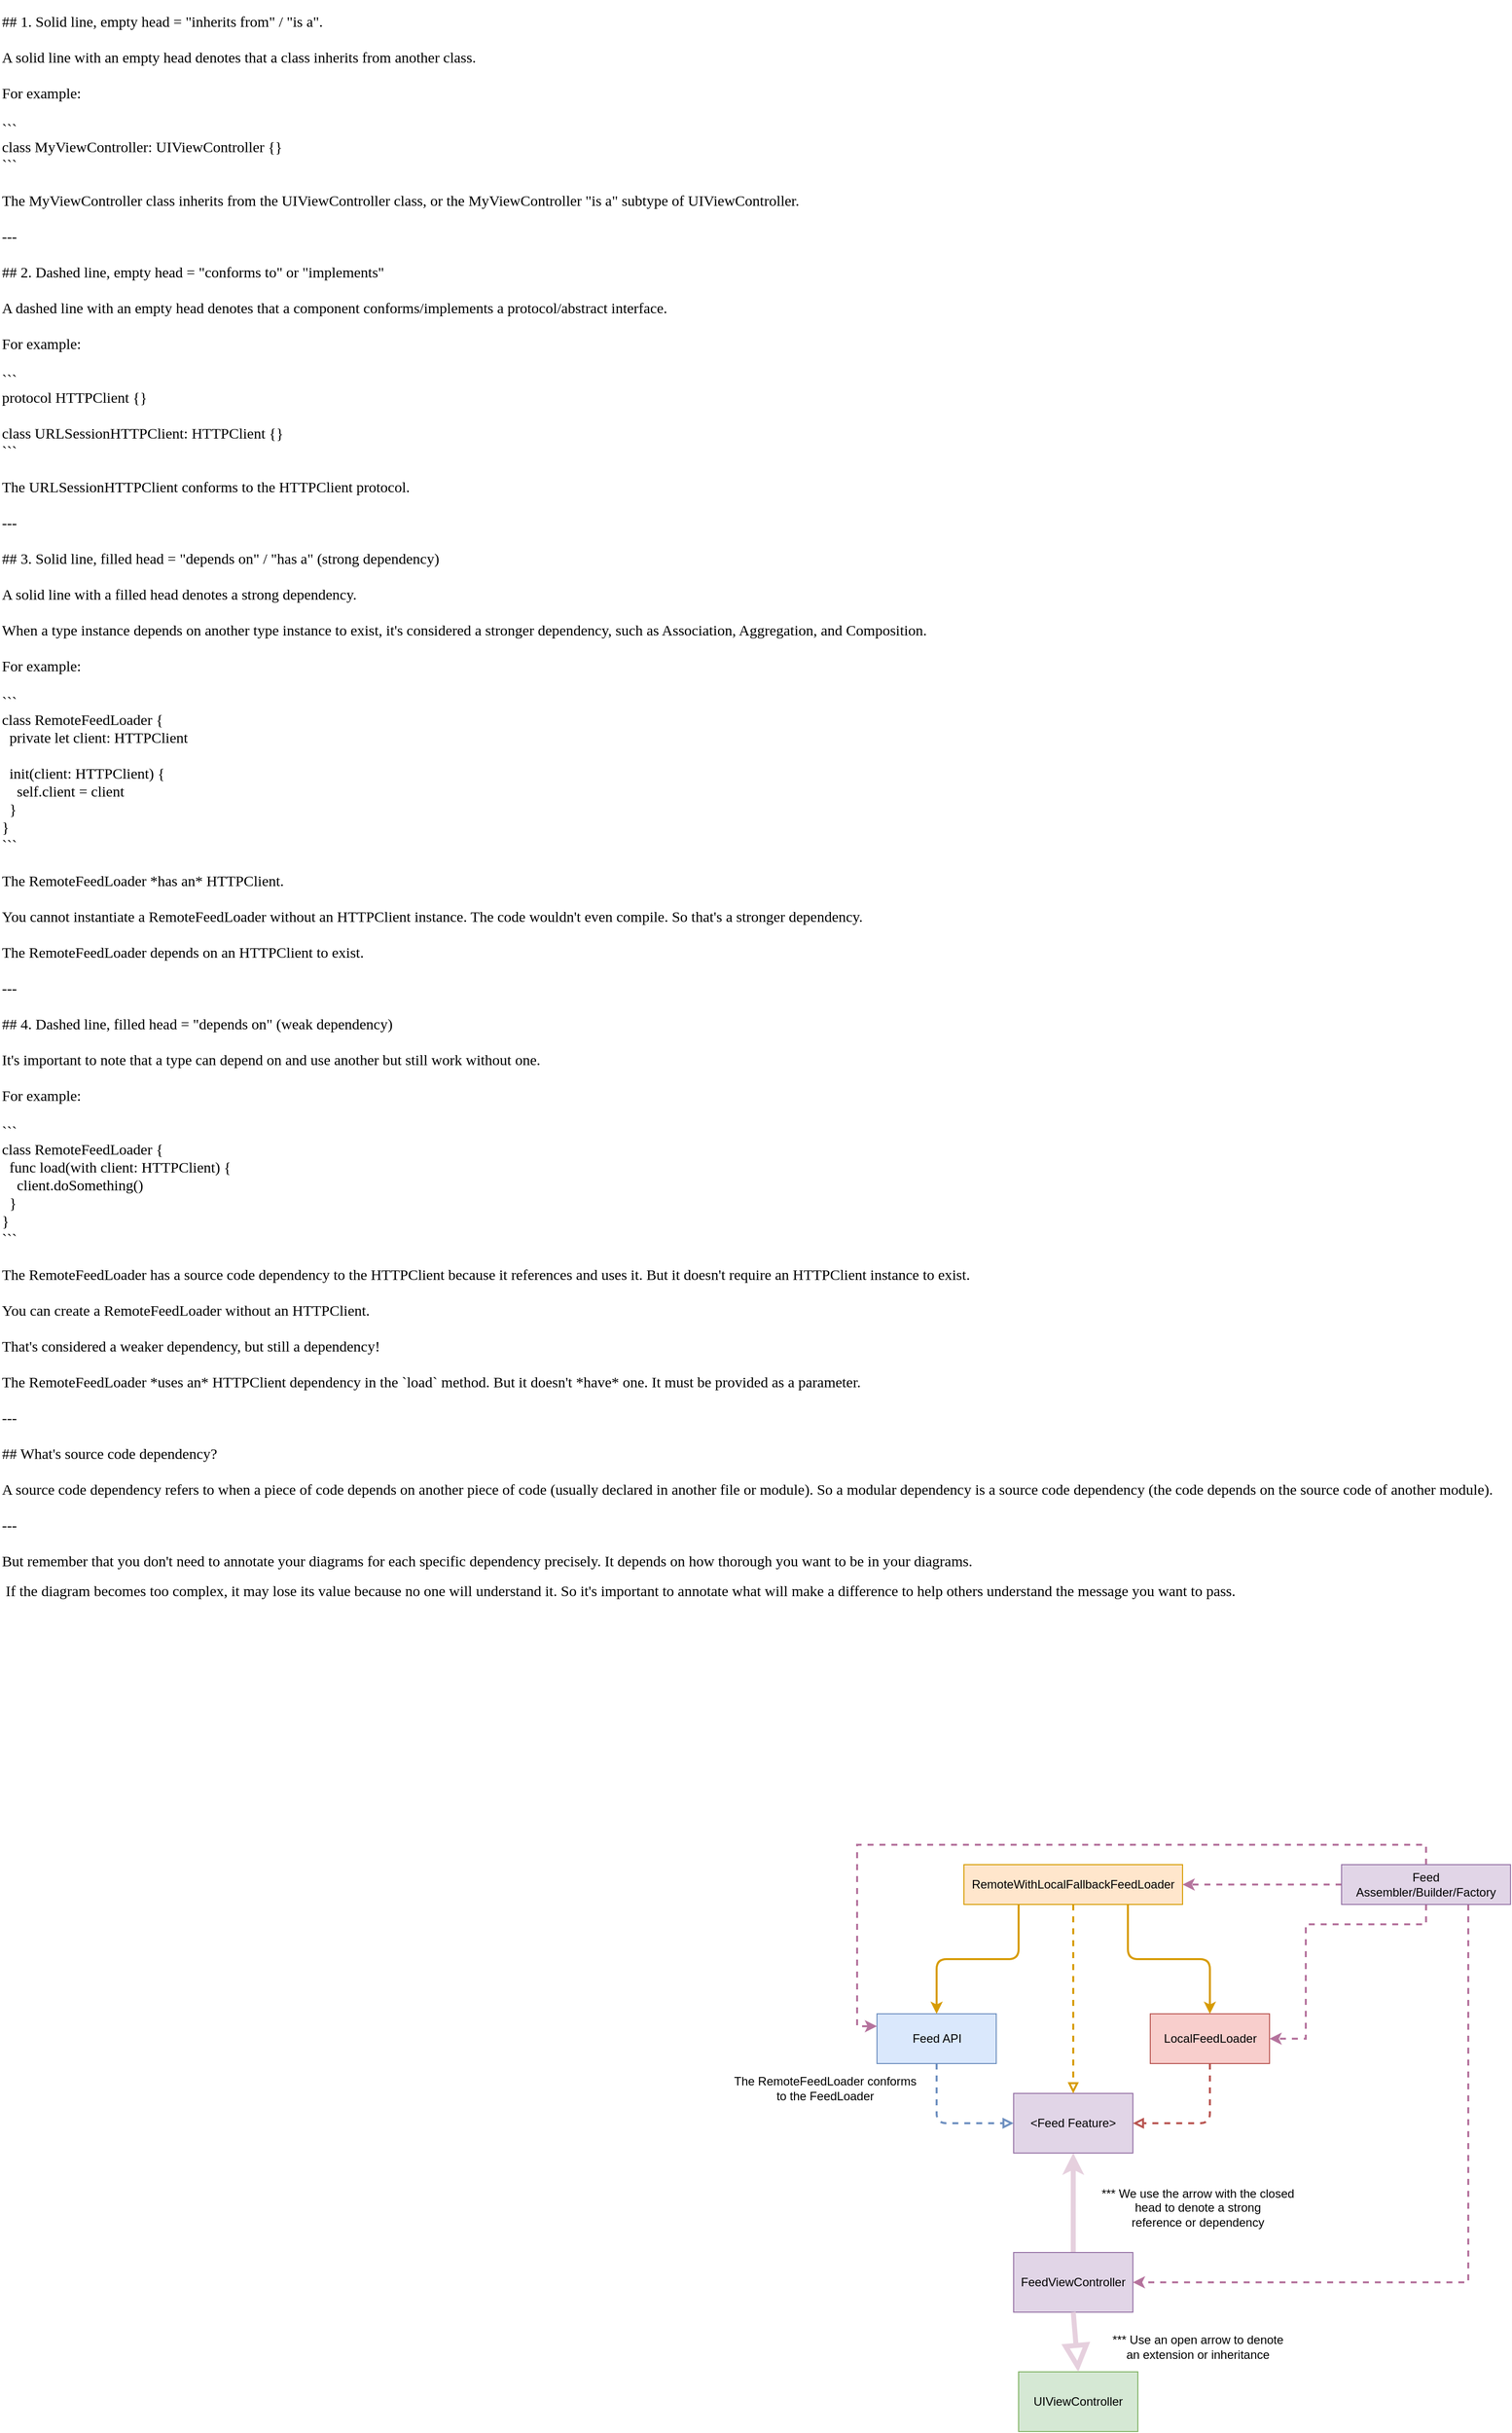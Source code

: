 <mxfile version="14.6.13" type="device" pages="2"><diagram id="Mxpg6Qj-fY8JsmYjzxzf" name="Dependency Diagram"><mxGraphModel dx="2806" dy="3092" grid="1" gridSize="10" guides="1" tooltips="1" connect="1" arrows="1" fold="1" page="1" pageScale="1" pageWidth="850" pageHeight="1100" math="0" shadow="0"><root><mxCell id="0"/><mxCell id="1" parent="0"/><mxCell id="8_PfhVu0z1Rvn5VG95TO-14" style="edgeStyle=orthogonalEdgeStyle;rounded=1;jumpSize=10;orthogonalLoop=1;jettySize=auto;html=1;exitX=0.5;exitY=0;exitDx=0;exitDy=0;entryX=0.5;entryY=1;entryDx=0;entryDy=0;strokeColor=#E6D0DE;strokeWidth=5;" parent="1" source="8_PfhVu0z1Rvn5VG95TO-1" target="8_PfhVu0z1Rvn5VG95TO-11" edge="1"><mxGeometry relative="1" as="geometry"/></mxCell><mxCell id="8_PfhVu0z1Rvn5VG95TO-1" value="FeedViewController" style="rounded=0;whiteSpace=wrap;html=1;fillColor=#e1d5e7;strokeColor=#9673a6;" parent="1" vertex="1"><mxGeometry x="-240" y="830" width="120" height="60" as="geometry"/></mxCell><mxCell id="8_PfhVu0z1Rvn5VG95TO-2" value="UIViewController" style="rounded=0;whiteSpace=wrap;html=1;fillColor=#d5e8d4;strokeColor=#82b366;" parent="1" vertex="1"><mxGeometry x="-235" y="950" width="120" height="60" as="geometry"/></mxCell><mxCell id="8_PfhVu0z1Rvn5VG95TO-7" value="" style="endArrow=block;endSize=16;endFill=0;html=1;exitX=0.5;exitY=1;exitDx=0;exitDy=0;entryX=0.5;entryY=0;entryDx=0;entryDy=0;entryPerimeter=0;strokeColor=#E6D0DE;jumpSize=10;strokeWidth=5;" parent="1" source="8_PfhVu0z1Rvn5VG95TO-1" target="8_PfhVu0z1Rvn5VG95TO-2" edge="1"><mxGeometry width="160" relative="1" as="geometry"><mxPoint x="-150" y="940" as="sourcePoint"/><mxPoint x="10" y="940" as="targetPoint"/></mxGeometry></mxCell><mxCell id="8_PfhVu0z1Rvn5VG95TO-11" value="&amp;lt;Feed Feature&amp;gt;" style="rounded=0;whiteSpace=wrap;html=1;fillColor=#e1d5e7;strokeColor=#9673a6;" parent="1" vertex="1"><mxGeometry x="-240" y="670" width="120" height="60" as="geometry"/></mxCell><mxCell id="8_PfhVu0z1Rvn5VG95TO-15" value="*** We use the arrow with the closed &lt;br&gt;head to denote a strong &lt;br&gt;reference or dependency" style="text;html=1;align=center;verticalAlign=middle;resizable=0;points=[];autosize=1;strokeColor=none;" parent="1" vertex="1"><mxGeometry x="-160" y="760" width="210" height="50" as="geometry"/></mxCell><mxCell id="8_PfhVu0z1Rvn5VG95TO-17" value="*** Use an open arrow to denote&lt;br&gt;an extension or inheritance" style="text;html=1;align=center;verticalAlign=middle;resizable=0;points=[];autosize=1;strokeColor=none;" parent="1" vertex="1"><mxGeometry x="-150" y="910" width="190" height="30" as="geometry"/></mxCell><mxCell id="8_PfhVu0z1Rvn5VG95TO-20" style="edgeStyle=orthogonalEdgeStyle;rounded=1;jumpSize=10;orthogonalLoop=1;jettySize=auto;html=1;entryX=0;entryY=0.5;entryDx=0;entryDy=0;strokeColor=#6c8ebf;strokeWidth=2;exitX=0.5;exitY=1;exitDx=0;exitDy=0;dashed=1;fillColor=#dae8fc;endArrow=block;endFill=0;" parent="1" source="8_PfhVu0z1Rvn5VG95TO-19" target="8_PfhVu0z1Rvn5VG95TO-11" edge="1"><mxGeometry relative="1" as="geometry"/></mxCell><mxCell id="8_PfhVu0z1Rvn5VG95TO-19" value="Feed API" style="rounded=0;whiteSpace=wrap;html=1;fillColor=#dae8fc;strokeColor=#6c8ebf;" parent="1" vertex="1"><mxGeometry x="-377.5" y="590" width="120" height="50" as="geometry"/></mxCell><mxCell id="8_PfhVu0z1Rvn5VG95TO-22" value="The RemoteFeedLoader conforms&lt;br&gt;to the FeedLoader" style="text;html=1;align=center;verticalAlign=middle;resizable=0;points=[];autosize=1;strokeColor=none;" parent="1" vertex="1"><mxGeometry x="-530" y="650" width="200" height="30" as="geometry"/></mxCell><mxCell id="8_PfhVu0z1Rvn5VG95TO-23" value="LocalFeedLoader" style="rounded=0;whiteSpace=wrap;html=1;fillColor=#f8cecc;strokeColor=#b85450;" parent="1" vertex="1"><mxGeometry x="-102.5" y="590" width="120" height="50" as="geometry"/></mxCell><mxCell id="8_PfhVu0z1Rvn5VG95TO-24" style="edgeStyle=orthogonalEdgeStyle;rounded=1;jumpSize=10;orthogonalLoop=1;jettySize=auto;html=1;entryX=1;entryY=0.5;entryDx=0;entryDy=0;strokeColor=#b85450;strokeWidth=2;exitX=0.5;exitY=1;exitDx=0;exitDy=0;dashed=1;fillColor=#f8cecc;endArrow=block;endFill=0;" parent="1" source="8_PfhVu0z1Rvn5VG95TO-23" target="8_PfhVu0z1Rvn5VG95TO-11" edge="1"><mxGeometry relative="1" as="geometry"><mxPoint x="-65" y="640" as="sourcePoint"/><mxPoint x="15" y="730" as="targetPoint"/></mxGeometry></mxCell><mxCell id="8_PfhVu0z1Rvn5VG95TO-26" style="edgeStyle=orthogonalEdgeStyle;rounded=1;jumpSize=10;orthogonalLoop=1;jettySize=auto;html=1;exitX=0.25;exitY=1;exitDx=0;exitDy=0;entryX=0.5;entryY=0;entryDx=0;entryDy=0;endArrow=classic;endFill=1;strokeColor=#d79b00;strokeWidth=2;fillColor=#ffe6cc;" parent="1" source="8_PfhVu0z1Rvn5VG95TO-25" target="8_PfhVu0z1Rvn5VG95TO-19" edge="1"><mxGeometry relative="1" as="geometry"/></mxCell><mxCell id="8_PfhVu0z1Rvn5VG95TO-27" style="edgeStyle=orthogonalEdgeStyle;rounded=1;jumpSize=10;orthogonalLoop=1;jettySize=auto;html=1;exitX=0.75;exitY=1;exitDx=0;exitDy=0;endArrow=classic;endFill=1;strokeColor=#d79b00;strokeWidth=2;fillColor=#ffe6cc;" parent="1" source="8_PfhVu0z1Rvn5VG95TO-25" target="8_PfhVu0z1Rvn5VG95TO-23" edge="1"><mxGeometry relative="1" as="geometry"/></mxCell><mxCell id="8_PfhVu0z1Rvn5VG95TO-28" style="edgeStyle=orthogonalEdgeStyle;rounded=1;jumpSize=10;orthogonalLoop=1;jettySize=auto;html=1;exitX=0.5;exitY=1;exitDx=0;exitDy=0;entryX=0.5;entryY=0;entryDx=0;entryDy=0;dashed=1;endArrow=block;endFill=0;strokeColor=#d79b00;strokeWidth=2;fillColor=#ffe6cc;" parent="1" source="8_PfhVu0z1Rvn5VG95TO-25" target="8_PfhVu0z1Rvn5VG95TO-11" edge="1"><mxGeometry relative="1" as="geometry"/></mxCell><mxCell id="8_PfhVu0z1Rvn5VG95TO-25" value="RemoteWithLocalFallbackFeedLoader" style="rounded=0;whiteSpace=wrap;html=1;fillColor=#ffe6cc;strokeColor=#d79b00;" parent="1" vertex="1"><mxGeometry x="-290" y="440" width="220" height="40" as="geometry"/></mxCell><mxCell id="O631bWviys5O1HESUV9F-1" value="&lt;pre&gt;&lt;span style=&quot;font-family: &amp;#34;proxima&amp;#34; ; font-size: 15px&quot;&gt;## 1. Solid line, empty head = &quot;inherits from&quot; / &quot;is a&quot;.&lt;br&gt;&lt;br&gt;A solid line with an empty head denotes that a class inherits from another class.&lt;br&gt;&lt;br&gt;For example:&lt;br&gt;&lt;br&gt;```&lt;br&gt;class MyViewController: UIViewController {}&lt;br&gt;```&lt;br&gt;&lt;br&gt;The MyViewController class inherits from the UIViewController class, or the MyViewController &quot;is a&quot; subtype of UIViewController.&lt;br&gt;&lt;br&gt;---&lt;br&gt;&lt;br&gt;## 2. Dashed line, empty head = &quot;conforms to&quot; or &quot;implements&quot;&lt;br&gt;&lt;br&gt;A dashed line with an empty head denotes that a component conforms/implements a protocol/abstract interface.&lt;br&gt;&lt;br&gt;For example:&lt;br&gt;&lt;br&gt;```&lt;br&gt;protocol HTTPClient {}&lt;br&gt;&lt;br&gt;class URLSessionHTTPClient: HTTPClient {}&lt;br&gt;```&lt;br&gt;&lt;br&gt;The URLSessionHTTPClient conforms to the HTTPClient protocol.&lt;br&gt;&lt;br&gt;---&lt;br&gt;&lt;br&gt;## 3. Solid line, filled head = &quot;depends on&quot; / &quot;has a&quot; (strong dependency)&lt;br&gt;&lt;br&gt;A solid line with a filled head denotes a strong dependency. &lt;br&gt;&lt;br&gt;When a type instance depends on another type instance to exist, it's considered a stronger dependency, such as Association, Aggregation, and Composition.&lt;br&gt;&lt;br&gt;For example:&lt;br&gt;&lt;br&gt;```&lt;br&gt;class RemoteFeedLoader {&lt;br&gt;  private let client: HTTPClient&lt;br&gt;&#9;&lt;br&gt;  init(client: HTTPClient) {&lt;br&gt;    self.client = client&lt;br&gt;  }&lt;br&gt;}&lt;br&gt;```&lt;br&gt;&lt;br&gt;The RemoteFeedLoader *has an* HTTPClient.&lt;br&gt;&lt;br&gt;You cannot instantiate a RemoteFeedLoader without an HTTPClient instance. The code wouldn't even compile. So that's a stronger dependency.&lt;br&gt;&lt;br&gt;The RemoteFeedLoader depends on an HTTPClient to exist.&lt;br&gt;&lt;br&gt;---&lt;br&gt;&lt;br&gt;## 4. Dashed line, filled head = &quot;depends on&quot; (weak dependency)&lt;br&gt;&lt;br&gt;It's important to note that a type can depend on and use another but still work without one.&lt;br&gt;&lt;br&gt;For example:&lt;br&gt;&lt;br&gt;```&lt;br&gt;class RemoteFeedLoader {&lt;br&gt;  func load(with client: HTTPClient) {&lt;br&gt;    client.doSomething()&lt;br&gt;  }&lt;br&gt;}&lt;br&gt;```&lt;br&gt;&lt;br&gt;The RemoteFeedLoader has a source code dependency to the HTTPClient because it references and uses it. But it doesn't require an HTTPClient instance to exist.&lt;br&gt;&lt;br&gt;You can create a RemoteFeedLoader without an HTTPClient.&lt;br&gt;&lt;br&gt;That's considered a weaker dependency, but still a dependency!&lt;br&gt;&lt;br&gt;The RemoteFeedLoader *uses an* HTTPClient dependency in the `load` method. But it doesn't *have* one. It must be provided as a parameter.&lt;br&gt;&lt;br&gt;---&lt;br&gt;&lt;br&gt;## What's source code dependency?&lt;br&gt;&lt;br&gt;A source code dependency refers to when a piece of code depends on another piece of code (usually declared in another file or module). So a modular dependency is a source code dependency (the code depends on the source code of another module).&lt;br&gt;&lt;br&gt;---&lt;br&gt;&lt;br&gt;But remember that you don't need to annotate your diagrams for each specific dependency precisely. It depends on how thorough you want to be in your diagrams.&lt;/span&gt;&lt;/pre&gt;&lt;pre&gt;&lt;span style=&quot;font-family: &amp;#34;proxima&amp;#34; ; font-size: 15px&quot;&gt; If the diagram becomes too complex, it may lose its value because no one will understand it. So it's important to annotate what will make a difference to help others understand the message you want to pass.&lt;/span&gt;&lt;/pre&gt;" style="text;html=1;align=left;verticalAlign=middle;resizable=0;points=[];autosize=1;strokeColor=none;" parent="1" vertex="1"><mxGeometry x="-1260" y="-1260" width="1510" height="1270" as="geometry"/></mxCell><mxCell id="O631bWviys5O1HESUV9F-4" style="edgeStyle=orthogonalEdgeStyle;rounded=0;orthogonalLoop=1;jettySize=auto;html=1;entryX=1;entryY=0.5;entryDx=0;entryDy=0;dashed=1;strokeColor=#B5739D;strokeWidth=2;" parent="1" source="O631bWviys5O1HESUV9F-3" target="8_PfhVu0z1Rvn5VG95TO-25" edge="1"><mxGeometry relative="1" as="geometry"/></mxCell><mxCell id="O631bWviys5O1HESUV9F-5" style="edgeStyle=orthogonalEdgeStyle;rounded=0;orthogonalLoop=1;jettySize=auto;html=1;dashed=1;strokeColor=#B5739D;entryX=1;entryY=0.5;entryDx=0;entryDy=0;strokeWidth=2;" parent="1" source="O631bWviys5O1HESUV9F-3" target="8_PfhVu0z1Rvn5VG95TO-23" edge="1"><mxGeometry relative="1" as="geometry"><mxPoint x="170" y="620.0" as="targetPoint"/><Array as="points"><mxPoint x="175" y="500"/><mxPoint x="54" y="500"/><mxPoint x="54" y="615"/></Array></mxGeometry></mxCell><mxCell id="O631bWviys5O1HESUV9F-6" style="edgeStyle=orthogonalEdgeStyle;rounded=0;orthogonalLoop=1;jettySize=auto;html=1;exitX=0.75;exitY=1;exitDx=0;exitDy=0;entryX=1;entryY=0.5;entryDx=0;entryDy=0;dashed=1;strokeColor=#B5739D;strokeWidth=2;" parent="1" source="O631bWviys5O1HESUV9F-3" target="8_PfhVu0z1Rvn5VG95TO-1" edge="1"><mxGeometry relative="1" as="geometry"/></mxCell><mxCell id="O631bWviys5O1HESUV9F-7" style="edgeStyle=orthogonalEdgeStyle;rounded=0;orthogonalLoop=1;jettySize=auto;html=1;exitX=0.5;exitY=0;exitDx=0;exitDy=0;entryX=0;entryY=0.25;entryDx=0;entryDy=0;dashed=1;strokeColor=#B5739D;strokeWidth=2;" parent="1" source="O631bWviys5O1HESUV9F-3" target="8_PfhVu0z1Rvn5VG95TO-19" edge="1"><mxGeometry relative="1" as="geometry"/></mxCell><mxCell id="O631bWviys5O1HESUV9F-3" value="Feed&lt;br&gt;Assembler/Builder/Factory" style="rounded=0;whiteSpace=wrap;html=1;fillColor=#e1d5e7;strokeColor=#9673a6;" parent="1" vertex="1"><mxGeometry x="90" y="440" width="170" height="40" as="geometry"/></mxCell></root></mxGraphModel></diagram><diagram id="9__4plvu_RzNcxUwA96-" name="Modular Design Intro"><mxGraphModel dx="718" dy="1212" grid="1" gridSize="10" guides="1" tooltips="1" connect="1" arrows="1" fold="1" page="1" pageScale="1" pageWidth="850" pageHeight="1100" math="0" shadow="0"><root><mxCell id="KlaDyq-LyfMPFEtIB38P-0"/><mxCell id="KlaDyq-LyfMPFEtIB38P-1" parent="KlaDyq-LyfMPFEtIB38P-0"/><mxCell id="KlaDyq-LyfMPFEtIB38P-2" style="edgeStyle=orthogonalEdgeStyle;rounded=1;jumpSize=10;orthogonalLoop=1;jettySize=auto;html=1;exitX=0.5;exitY=0;exitDx=0;exitDy=0;entryX=0.25;entryY=1;entryDx=0;entryDy=0;strokeColor=#E6D0DE;strokeWidth=5;" edge="1" parent="KlaDyq-LyfMPFEtIB38P-1" source="KlaDyq-LyfMPFEtIB38P-3" target="KlaDyq-LyfMPFEtIB38P-6"><mxGeometry relative="1" as="geometry"/></mxCell><mxCell id="KlaDyq-LyfMPFEtIB38P-3" value="UI" style="rounded=0;whiteSpace=wrap;html=1;fillColor=#e1d5e7;strokeColor=#9673a6;" vertex="1" parent="KlaDyq-LyfMPFEtIB38P-1"><mxGeometry x="330" y="540" width="120" height="60" as="geometry"/></mxCell><mxCell id="KlaDyq-LyfMPFEtIB38P-4" value="UIKit" style="rounded=0;whiteSpace=wrap;html=1;fillColor=#d5e8d4;strokeColor=#82b366;" vertex="1" parent="KlaDyq-LyfMPFEtIB38P-1"><mxGeometry x="330" y="650" width="120" height="60" as="geometry"/></mxCell><mxCell id="KlaDyq-LyfMPFEtIB38P-5" value="" style="endArrow=block;endSize=16;endFill=0;html=1;exitX=0.5;exitY=1;exitDx=0;exitDy=0;entryX=0.5;entryY=0;entryDx=0;entryDy=0;entryPerimeter=0;strokeColor=#E6D0DE;jumpSize=10;strokeWidth=5;" edge="1" parent="KlaDyq-LyfMPFEtIB38P-1" source="KlaDyq-LyfMPFEtIB38P-3" target="KlaDyq-LyfMPFEtIB38P-4"><mxGeometry width="160" relative="1" as="geometry"><mxPoint x="510" y="610" as="sourcePoint"/><mxPoint x="670" y="610" as="targetPoint"/></mxGeometry></mxCell><mxCell id="KlaDyq-LyfMPFEtIB38P-6" value="&amp;lt;Feed Feature&amp;gt;" style="rounded=0;whiteSpace=wrap;html=1;fillColor=#e1d5e7;strokeColor=#9673a6;" vertex="1" parent="KlaDyq-LyfMPFEtIB38P-1"><mxGeometry x="420" y="420" width="120" height="60" as="geometry"/></mxCell><mxCell id="KlaDyq-LyfMPFEtIB38P-9" style="edgeStyle=orthogonalEdgeStyle;rounded=1;jumpSize=10;orthogonalLoop=1;jettySize=auto;html=1;entryX=0;entryY=0.5;entryDx=0;entryDy=0;strokeColor=#6c8ebf;strokeWidth=2;exitX=0.5;exitY=1;exitDx=0;exitDy=0;dashed=1;fillColor=#dae8fc;endArrow=block;endFill=0;" edge="1" parent="KlaDyq-LyfMPFEtIB38P-1" source="KlaDyq-LyfMPFEtIB38P-10" target="KlaDyq-LyfMPFEtIB38P-6"><mxGeometry relative="1" as="geometry"/></mxCell><mxCell id="KlaDyq-LyfMPFEtIB38P-10" value="API" style="rounded=0;whiteSpace=wrap;html=1;fillColor=#dae8fc;strokeColor=#6c8ebf;" vertex="1" parent="KlaDyq-LyfMPFEtIB38P-1"><mxGeometry x="282.5" y="340" width="120" height="50" as="geometry"/></mxCell><mxCell id="KlaDyq-LyfMPFEtIB38P-12" value="DataBase" style="rounded=0;whiteSpace=wrap;html=1;fillColor=#f8cecc;strokeColor=#b85450;" vertex="1" parent="KlaDyq-LyfMPFEtIB38P-1"><mxGeometry x="557.5" y="340" width="120" height="50" as="geometry"/></mxCell><mxCell id="KlaDyq-LyfMPFEtIB38P-13" style="edgeStyle=orthogonalEdgeStyle;rounded=1;jumpSize=10;orthogonalLoop=1;jettySize=auto;html=1;entryX=1;entryY=0.5;entryDx=0;entryDy=0;strokeColor=#b85450;strokeWidth=2;exitX=0.5;exitY=1;exitDx=0;exitDy=0;dashed=1;fillColor=#f8cecc;endArrow=block;endFill=0;" edge="1" parent="KlaDyq-LyfMPFEtIB38P-1" source="KlaDyq-LyfMPFEtIB38P-12" target="KlaDyq-LyfMPFEtIB38P-6"><mxGeometry relative="1" as="geometry"><mxPoint x="595" y="390" as="sourcePoint"/><mxPoint x="675" y="480" as="targetPoint"/></mxGeometry></mxCell><mxCell id="KlaDyq-LyfMPFEtIB38P-14" style="edgeStyle=orthogonalEdgeStyle;rounded=1;jumpSize=10;orthogonalLoop=1;jettySize=auto;html=1;exitX=0.25;exitY=1;exitDx=0;exitDy=0;entryX=0.5;entryY=0;entryDx=0;entryDy=0;endArrow=classic;endFill=1;strokeColor=#d79b00;strokeWidth=2;fillColor=#ffe6cc;" edge="1" parent="KlaDyq-LyfMPFEtIB38P-1" source="KlaDyq-LyfMPFEtIB38P-17" target="KlaDyq-LyfMPFEtIB38P-10"><mxGeometry relative="1" as="geometry"/></mxCell><mxCell id="KlaDyq-LyfMPFEtIB38P-15" style="edgeStyle=orthogonalEdgeStyle;rounded=1;jumpSize=10;orthogonalLoop=1;jettySize=auto;html=1;exitX=0.75;exitY=1;exitDx=0;exitDy=0;endArrow=classic;endFill=1;strokeColor=#d79b00;strokeWidth=2;fillColor=#ffe6cc;" edge="1" parent="KlaDyq-LyfMPFEtIB38P-1" source="KlaDyq-LyfMPFEtIB38P-17" target="KlaDyq-LyfMPFEtIB38P-12"><mxGeometry relative="1" as="geometry"/></mxCell><mxCell id="KlaDyq-LyfMPFEtIB38P-16" style="edgeStyle=orthogonalEdgeStyle;rounded=1;jumpSize=10;orthogonalLoop=1;jettySize=auto;html=1;exitX=0.5;exitY=1;exitDx=0;exitDy=0;entryX=0.5;entryY=0;entryDx=0;entryDy=0;dashed=1;endArrow=block;endFill=0;strokeColor=#d79b00;strokeWidth=2;fillColor=#ffe6cc;" edge="1" parent="KlaDyq-LyfMPFEtIB38P-1" source="KlaDyq-LyfMPFEtIB38P-17" target="KlaDyq-LyfMPFEtIB38P-6"><mxGeometry relative="1" as="geometry"/></mxCell><mxCell id="KlaDyq-LyfMPFEtIB38P-17" value="Main" style="rounded=0;whiteSpace=wrap;html=1;fillColor=#ffe6cc;strokeColor=#d79b00;" vertex="1" parent="KlaDyq-LyfMPFEtIB38P-1"><mxGeometry x="370" y="190" width="220" height="40" as="geometry"/></mxCell><mxCell id="LQTdDxyFmAQvFQEBuKjJ-5" style="edgeStyle=orthogonalEdgeStyle;rounded=1;jumpSize=10;orthogonalLoop=1;jettySize=auto;html=1;exitX=0.5;exitY=0;exitDx=0;exitDy=0;entryX=0.75;entryY=1;entryDx=0;entryDy=0;strokeColor=#E6D0DE;strokeWidth=5;" edge="1" parent="KlaDyq-LyfMPFEtIB38P-1" source="LQTdDxyFmAQvFQEBuKjJ-6" target="KlaDyq-LyfMPFEtIB38P-6"><mxGeometry relative="1" as="geometry"><mxPoint x="630" y="480" as="targetPoint"/></mxGeometry></mxCell><mxCell id="LQTdDxyFmAQvFQEBuKjJ-6" value="UI" style="rounded=0;whiteSpace=wrap;html=1;fillColor=#e1d5e7;strokeColor=#9673a6;" vertex="1" parent="KlaDyq-LyfMPFEtIB38P-1"><mxGeometry x="510" y="540" width="120" height="60" as="geometry"/></mxCell><mxCell id="LQTdDxyFmAQvFQEBuKjJ-7" value="AppKit" style="rounded=0;whiteSpace=wrap;html=1;fillColor=#d5e8d4;strokeColor=#82b366;" vertex="1" parent="KlaDyq-LyfMPFEtIB38P-1"><mxGeometry x="510" y="650" width="120" height="60" as="geometry"/></mxCell><mxCell id="LQTdDxyFmAQvFQEBuKjJ-8" value="" style="endArrow=block;endSize=16;endFill=0;html=1;exitX=0.5;exitY=1;exitDx=0;exitDy=0;entryX=0.5;entryY=0;entryDx=0;entryDy=0;entryPerimeter=0;strokeColor=#E6D0DE;jumpSize=10;strokeWidth=5;" edge="1" parent="KlaDyq-LyfMPFEtIB38P-1" source="LQTdDxyFmAQvFQEBuKjJ-6" target="LQTdDxyFmAQvFQEBuKjJ-7"><mxGeometry width="160" relative="1" as="geometry"><mxPoint x="690" y="610" as="sourcePoint"/><mxPoint x="850" y="610" as="targetPoint"/></mxGeometry></mxCell></root></mxGraphModel></diagram></mxfile>